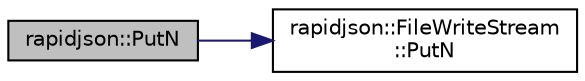 digraph "rapidjson::PutN"
{
 // INTERACTIVE_SVG=YES
 // LATEX_PDF_SIZE
  edge [fontname="Helvetica",fontsize="10",labelfontname="Helvetica",labelfontsize="10"];
  node [fontname="Helvetica",fontsize="10",shape=record];
  rankdir="LR";
  Node38 [label="rapidjson::PutN",height=0.2,width=0.4,color="black", fillcolor="grey75", style="filled", fontcolor="black",tooltip="Implement specialized version of PutN() with memset() for better performance."];
  Node38 -> Node39 [color="midnightblue",fontsize="10",style="solid",fontname="Helvetica"];
  Node39 [label="rapidjson::FileWriteStream\l::PutN",height=0.2,width=0.4,color="black", fillcolor="white", style="filled",URL="$classrapidjson_1_1_file_write_stream.html#a6e66d814422fd311a908cf2145535b99",tooltip=" "];
}
